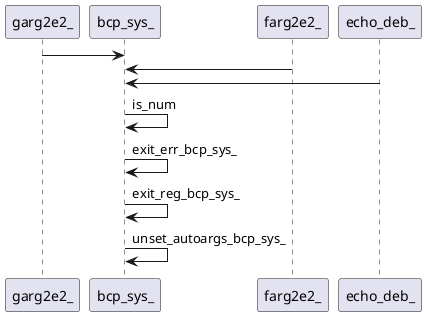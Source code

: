 @startuml rete
garg2e2_ -> bcp_sys_ 
farg2e2_ -> bcp_sys_
echo_deb_ -> bcp_sys_
bcp_sys_ -> bcp_sys_:is_num
bcp_sys_ -> bcp_sys_:exit_err_bcp_sys_
bcp_sys_ -> bcp_sys_:exit_reg_bcp_sys_
bcp_sys_ -> bcp_sys_:unset_autoargs_bcp_sys_
' {wrap_fn}
' fnn o-> bcp_sys_
' {body_fn}
@enduml